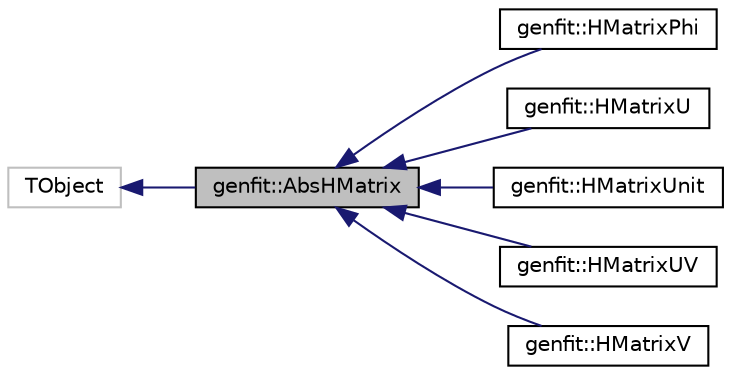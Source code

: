 digraph "genfit::AbsHMatrix"
{
 // LATEX_PDF_SIZE
  edge [fontname="Helvetica",fontsize="10",labelfontname="Helvetica",labelfontsize="10"];
  node [fontname="Helvetica",fontsize="10",shape=record];
  rankdir="LR";
  Node1 [label="genfit::AbsHMatrix",height=0.2,width=0.4,color="black", fillcolor="grey75", style="filled", fontcolor="black",tooltip="HMatrix for projecting from AbsTrackRep parameters to measured parameters in a DetPlane."];
  Node2 -> Node1 [dir="back",color="midnightblue",fontsize="10",style="solid",fontname="Helvetica"];
  Node2 [label="TObject",height=0.2,width=0.4,color="grey75", fillcolor="white", style="filled",tooltip=" "];
  Node1 -> Node3 [dir="back",color="midnightblue",fontsize="10",style="solid",fontname="Helvetica"];
  Node3 [label="genfit::HMatrixPhi",height=0.2,width=0.4,color="black", fillcolor="white", style="filled",URL="$classgenfit_1_1HMatrixPhi.html",tooltip="AbsHMatrix implementation for one-dimensional MeasurementOnPlane and RKTrackRep parameterization."];
  Node1 -> Node4 [dir="back",color="midnightblue",fontsize="10",style="solid",fontname="Helvetica"];
  Node4 [label="genfit::HMatrixU",height=0.2,width=0.4,color="black", fillcolor="white", style="filled",URL="$classgenfit_1_1HMatrixU.html",tooltip="AbsHMatrix implementation for one-dimensional MeasurementOnPlane and RKTrackRep parameterization."];
  Node1 -> Node5 [dir="back",color="midnightblue",fontsize="10",style="solid",fontname="Helvetica"];
  Node5 [label="genfit::HMatrixUnit",height=0.2,width=0.4,color="black", fillcolor="white", style="filled",URL="$classgenfit_1_1HMatrixUnit.html",tooltip="AbsHMatrix implementation for 5-dimensional MeasurementOnPlane and RKTrackRep parameterization."];
  Node1 -> Node6 [dir="back",color="midnightblue",fontsize="10",style="solid",fontname="Helvetica"];
  Node6 [label="genfit::HMatrixUV",height=0.2,width=0.4,color="black", fillcolor="white", style="filled",URL="$classgenfit_1_1HMatrixUV.html",tooltip="AbsHMatrix implementation for two-dimensional MeasurementOnPlane and RKTrackRep parameterization."];
  Node1 -> Node7 [dir="back",color="midnightblue",fontsize="10",style="solid",fontname="Helvetica"];
  Node7 [label="genfit::HMatrixV",height=0.2,width=0.4,color="black", fillcolor="white", style="filled",URL="$classgenfit_1_1HMatrixV.html",tooltip="AbsHMatrix implementation for one-dimensional MeasurementOnPlane and RKTrackRep parameterization."];
}
